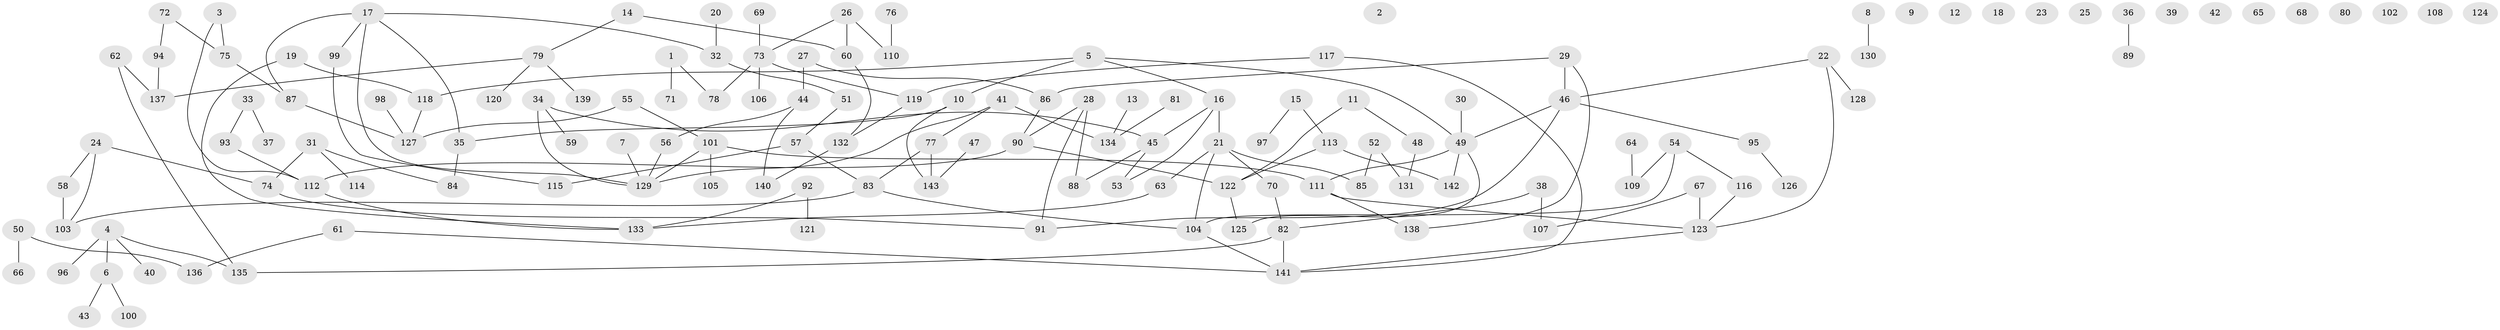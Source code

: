 // Generated by graph-tools (version 1.1) at 2025/49/03/09/25 03:49:03]
// undirected, 143 vertices, 157 edges
graph export_dot {
graph [start="1"]
  node [color=gray90,style=filled];
  1;
  2;
  3;
  4;
  5;
  6;
  7;
  8;
  9;
  10;
  11;
  12;
  13;
  14;
  15;
  16;
  17;
  18;
  19;
  20;
  21;
  22;
  23;
  24;
  25;
  26;
  27;
  28;
  29;
  30;
  31;
  32;
  33;
  34;
  35;
  36;
  37;
  38;
  39;
  40;
  41;
  42;
  43;
  44;
  45;
  46;
  47;
  48;
  49;
  50;
  51;
  52;
  53;
  54;
  55;
  56;
  57;
  58;
  59;
  60;
  61;
  62;
  63;
  64;
  65;
  66;
  67;
  68;
  69;
  70;
  71;
  72;
  73;
  74;
  75;
  76;
  77;
  78;
  79;
  80;
  81;
  82;
  83;
  84;
  85;
  86;
  87;
  88;
  89;
  90;
  91;
  92;
  93;
  94;
  95;
  96;
  97;
  98;
  99;
  100;
  101;
  102;
  103;
  104;
  105;
  106;
  107;
  108;
  109;
  110;
  111;
  112;
  113;
  114;
  115;
  116;
  117;
  118;
  119;
  120;
  121;
  122;
  123;
  124;
  125;
  126;
  127;
  128;
  129;
  130;
  131;
  132;
  133;
  134;
  135;
  136;
  137;
  138;
  139;
  140;
  141;
  142;
  143;
  1 -- 71;
  1 -- 78;
  3 -- 75;
  3 -- 112;
  4 -- 6;
  4 -- 40;
  4 -- 96;
  4 -- 135;
  5 -- 10;
  5 -- 16;
  5 -- 49;
  5 -- 118;
  6 -- 43;
  6 -- 100;
  7 -- 129;
  8 -- 130;
  10 -- 35;
  10 -- 143;
  11 -- 48;
  11 -- 122;
  13 -- 134;
  14 -- 60;
  14 -- 79;
  15 -- 97;
  15 -- 113;
  16 -- 21;
  16 -- 45;
  16 -- 53;
  17 -- 32;
  17 -- 35;
  17 -- 87;
  17 -- 99;
  17 -- 129;
  19 -- 118;
  19 -- 133;
  20 -- 32;
  21 -- 63;
  21 -- 70;
  21 -- 85;
  21 -- 104;
  22 -- 46;
  22 -- 123;
  22 -- 128;
  24 -- 58;
  24 -- 74;
  24 -- 103;
  26 -- 60;
  26 -- 73;
  26 -- 110;
  27 -- 44;
  27 -- 86;
  28 -- 88;
  28 -- 90;
  28 -- 91;
  29 -- 46;
  29 -- 86;
  29 -- 138;
  30 -- 49;
  31 -- 74;
  31 -- 84;
  31 -- 114;
  32 -- 51;
  33 -- 37;
  33 -- 93;
  34 -- 45;
  34 -- 59;
  34 -- 129;
  35 -- 84;
  36 -- 89;
  38 -- 82;
  38 -- 107;
  41 -- 77;
  41 -- 129;
  41 -- 134;
  44 -- 56;
  44 -- 140;
  45 -- 53;
  45 -- 88;
  46 -- 49;
  46 -- 91;
  46 -- 95;
  47 -- 143;
  48 -- 131;
  49 -- 111;
  49 -- 125;
  49 -- 142;
  50 -- 66;
  50 -- 136;
  51 -- 57;
  52 -- 85;
  52 -- 131;
  54 -- 104;
  54 -- 109;
  54 -- 116;
  55 -- 101;
  55 -- 127;
  56 -- 129;
  57 -- 83;
  57 -- 115;
  58 -- 103;
  60 -- 132;
  61 -- 136;
  61 -- 141;
  62 -- 135;
  62 -- 137;
  63 -- 133;
  64 -- 109;
  67 -- 107;
  67 -- 123;
  69 -- 73;
  70 -- 82;
  72 -- 75;
  72 -- 94;
  73 -- 78;
  73 -- 106;
  73 -- 119;
  74 -- 91;
  75 -- 87;
  76 -- 110;
  77 -- 83;
  77 -- 143;
  79 -- 120;
  79 -- 137;
  79 -- 139;
  81 -- 134;
  82 -- 135;
  82 -- 141;
  83 -- 103;
  83 -- 104;
  86 -- 90;
  87 -- 127;
  90 -- 112;
  90 -- 122;
  92 -- 121;
  92 -- 133;
  93 -- 112;
  94 -- 137;
  95 -- 126;
  98 -- 127;
  99 -- 115;
  101 -- 105;
  101 -- 111;
  101 -- 129;
  104 -- 141;
  111 -- 123;
  111 -- 138;
  112 -- 133;
  113 -- 122;
  113 -- 142;
  116 -- 123;
  117 -- 119;
  117 -- 141;
  118 -- 127;
  119 -- 132;
  122 -- 125;
  123 -- 141;
  132 -- 140;
}
